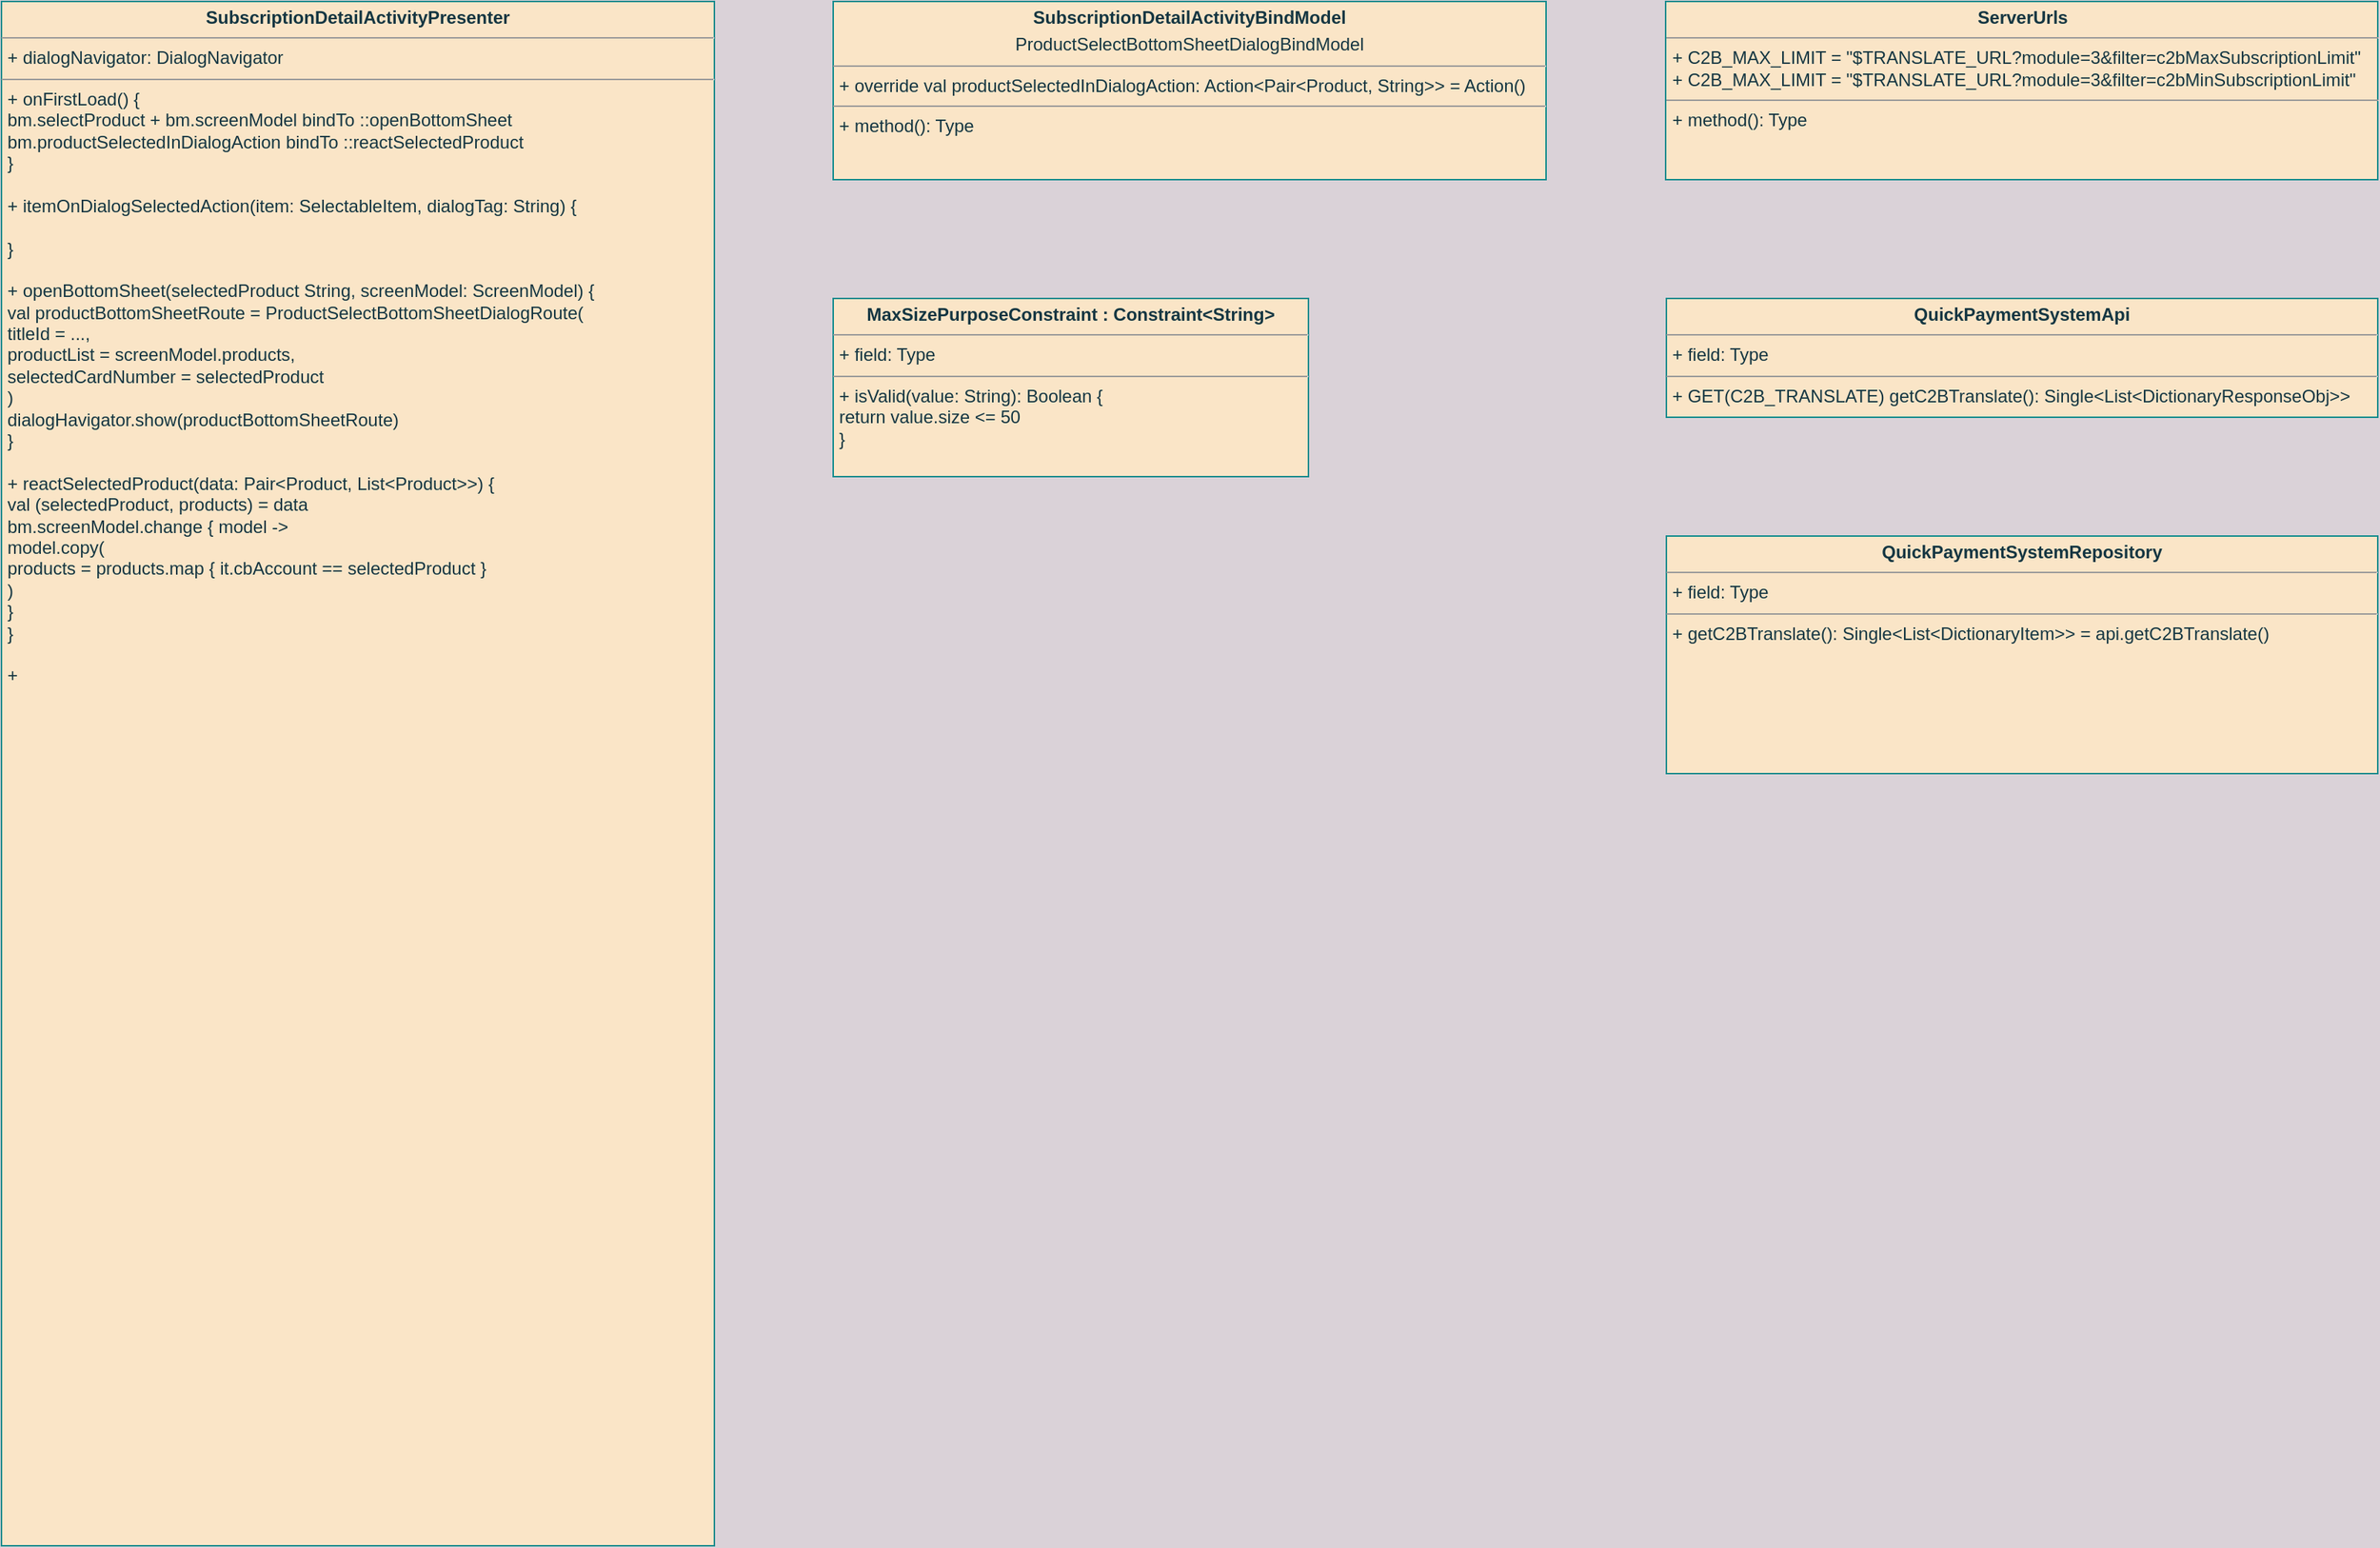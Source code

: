 <mxfile version="20.0.4" type="github">
  <diagram id="dgySgIXKoiI1m48yWmHK" name="Page-1">
    <mxGraphModel dx="996" dy="674" grid="1" gridSize="10" guides="1" tooltips="1" connect="1" arrows="1" fold="1" page="1" pageScale="1" pageWidth="827" pageHeight="1169" background="#DAD2D8" math="0" shadow="0">
      <root>
        <mxCell id="0" />
        <mxCell id="1" parent="0" />
        <mxCell id="GnEPdB5FuV8N0eEhSFUD-5" value="&lt;p style=&quot;margin:0px;margin-top:4px;text-align:center;&quot;&gt;&lt;b&gt;SubscriptionDetailActivityPresenter&lt;/b&gt;&lt;br&gt;&lt;/p&gt;&lt;hr size=&quot;1&quot;&gt;&lt;p style=&quot;margin:0px;margin-left:4px;&quot;&gt;+ dialogNavigator: DialogNavigator&lt;br&gt;&lt;/p&gt;&lt;hr size=&quot;1&quot;&gt;&lt;p style=&quot;margin:0px;margin-left:4px;&quot;&gt;+ onFirstLoad() {&lt;/p&gt;&lt;p style=&quot;margin:0px;margin-left:4px;&quot;&gt;bm.selectProduct + bm.screenModel bindTo ::openBottomSheet&lt;/p&gt;&lt;p style=&quot;margin:0px;margin-left:4px;&quot;&gt;bm.productSelectedInDialogAction bindTo ::reactSelectedProduct&lt;br&gt;&lt;/p&gt;&lt;p style=&quot;margin:0px;margin-left:4px;&quot;&gt;}&lt;br&gt;&lt;/p&gt;&lt;p style=&quot;margin:0px;margin-left:4px;&quot;&gt;&lt;br&gt;&lt;/p&gt;&lt;p style=&quot;margin:0px;margin-left:4px;&quot;&gt;+ itemOnDialogSelectedAction(item: SelectableItem, dialogTag: String) {&lt;/p&gt;&lt;p style=&quot;margin:0px;margin-left:4px;&quot;&gt;&lt;br&gt;&lt;/p&gt;&lt;p style=&quot;margin:0px;margin-left:4px;&quot;&gt;}&lt;/p&gt;&lt;p style=&quot;margin:0px;margin-left:4px;&quot;&gt;&lt;br&gt;&lt;/p&gt;&lt;p style=&quot;margin:0px;margin-left:4px;&quot;&gt;+ openBottomSheet(selectedProduct String, screenModel: ScreenModel) {&lt;/p&gt;&lt;p style=&quot;margin:0px;margin-left:4px;&quot;&gt;val productBottomSheetRoute = ProductSelectBottomSheetDialogRoute(&lt;/p&gt;&lt;p style=&quot;margin:0px;margin-left:4px;&quot;&gt;titleId = ...,&lt;/p&gt;&lt;p style=&quot;margin:0px;margin-left:4px;&quot;&gt;productList = screenModel.products,&lt;/p&gt;&lt;p style=&quot;margin:0px;margin-left:4px;&quot;&gt;selectedCardNumber = selectedProduct&lt;br&gt;&lt;/p&gt;&lt;p style=&quot;margin:0px;margin-left:4px;&quot;&gt;)&lt;br&gt;&lt;/p&gt;&lt;p style=&quot;margin:0px;margin-left:4px;&quot;&gt;dialogHavigator.show(productBottomSheetRoute)&lt;br&gt;&lt;/p&gt;&lt;p style=&quot;margin:0px;margin-left:4px;&quot;&gt;}&lt;/p&gt;&lt;p style=&quot;margin:0px;margin-left:4px;&quot;&gt;&lt;br&gt;&lt;/p&gt;&lt;p style=&quot;margin:0px;margin-left:4px;&quot;&gt;+ reactSelectedProduct(data: Pair&amp;lt;Product, List&amp;lt;Product&amp;gt;&amp;gt;) {&lt;/p&gt;&lt;p style=&quot;margin:0px;margin-left:4px;&quot;&gt;val (selectedProduct, products) = data&lt;br&gt;&lt;/p&gt;&lt;p style=&quot;margin:0px;margin-left:4px;&quot;&gt;bm.screenModel.change { model -&amp;gt;&lt;br&gt;&lt;/p&gt;&lt;p style=&quot;margin:0px;margin-left:4px;&quot;&gt;model.copy(&lt;/p&gt;&lt;p style=&quot;margin:0px;margin-left:4px;&quot;&gt;products = products.map { it.cbAccount == selectedProduct }&lt;br&gt;&lt;/p&gt;&lt;p style=&quot;margin:0px;margin-left:4px;&quot;&gt;)&lt;br&gt;&lt;/p&gt;&lt;p style=&quot;margin:0px;margin-left:4px;&quot;&gt;}&lt;br&gt;&lt;/p&gt;&lt;p style=&quot;margin:0px;margin-left:4px;&quot;&gt;}&lt;/p&gt;&lt;p style=&quot;margin:0px;margin-left:4px;&quot;&gt;&lt;br&gt;&lt;/p&gt;&lt;p style=&quot;margin:0px;margin-left:4px;&quot;&gt;+ &lt;br&gt;&lt;/p&gt;" style="verticalAlign=top;align=left;overflow=fill;fontSize=12;fontFamily=Helvetica;html=1;rounded=0;sketch=0;fontColor=#143642;strokeColor=#0F8B8D;fillColor=#FAE5C7;" parent="1" vertex="1">
          <mxGeometry x="120" y="120" width="480" height="1040" as="geometry" />
        </mxCell>
        <mxCell id="GnEPdB5FuV8N0eEhSFUD-6" value="&lt;p style=&quot;margin:0px;margin-top:4px;text-align:center;&quot;&gt;&lt;b&gt;SubscriptionDetailActivityBindModel&lt;/b&gt;&lt;/p&gt;&lt;p style=&quot;margin:0px;margin-top:4px;text-align:center;&quot;&gt;ProductSelectBottomSheetDialogBindModel&lt;b&gt;&lt;br&gt;&lt;/b&gt;&lt;/p&gt;&lt;hr size=&quot;1&quot;&gt;&lt;p style=&quot;margin:0px;margin-left:4px;&quot;&gt;+ override val productSelectedInDialogAction: Action&amp;lt;Pair&amp;lt;Product, String&amp;gt;&amp;gt; = Action()&lt;/p&gt;&lt;hr size=&quot;1&quot;&gt;&lt;p style=&quot;margin:0px;margin-left:4px;&quot;&gt;+ method(): Type&lt;/p&gt;" style="verticalAlign=top;align=left;overflow=fill;fontSize=12;fontFamily=Helvetica;html=1;rounded=0;sketch=0;fontColor=#143642;strokeColor=#0F8B8D;fillColor=#FAE5C7;" parent="1" vertex="1">
          <mxGeometry x="680" y="120" width="480" height="120" as="geometry" />
        </mxCell>
        <mxCell id="GnEPdB5FuV8N0eEhSFUD-7" value="&lt;p style=&quot;margin:0px;margin-top:4px;text-align:center;&quot;&gt;&lt;b&gt;MaxSizePurposeConstraint : Constraint&amp;lt;String&amp;gt;&lt;br&gt;&lt;/b&gt;&lt;/p&gt;&lt;hr size=&quot;1&quot;&gt;&lt;p style=&quot;margin:0px;margin-left:4px;&quot;&gt;+ field: Type&lt;/p&gt;&lt;hr size=&quot;1&quot;&gt;&lt;p style=&quot;margin:0px;margin-left:4px;&quot;&gt;+ isValid(value: String): Boolean {&lt;/p&gt;&lt;p style=&quot;margin:0px;margin-left:4px;&quot;&gt;return value.size &amp;lt;= 50&lt;br&gt;&lt;/p&gt;&lt;p style=&quot;margin:0px;margin-left:4px;&quot;&gt;}&lt;br&gt;&lt;/p&gt;" style="verticalAlign=top;align=left;overflow=fill;fontSize=12;fontFamily=Helvetica;html=1;rounded=0;sketch=0;fontColor=#143642;strokeColor=#0F8B8D;fillColor=#FAE5C7;" parent="1" vertex="1">
          <mxGeometry x="680" y="320" width="320" height="120" as="geometry" />
        </mxCell>
        <mxCell id="GnEPdB5FuV8N0eEhSFUD-8" value="&lt;p style=&quot;margin:0px;margin-top:4px;text-align:center;&quot;&gt;&lt;b&gt;ServerUrls&lt;/b&gt;&lt;/p&gt;&lt;hr size=&quot;1&quot;&gt;&lt;p style=&quot;margin:0px;margin-left:4px;&quot;&gt;+ C2B_MAX_LIMIT = &quot;$TRANSLATE_URL?module=3&amp;amp;filter=c2bMaxSubscriptionLimit&quot;&lt;/p&gt;&lt;p style=&quot;margin:0px;margin-left:4px;&quot;&gt;+ C2B_MAX_LIMIT = &quot;$TRANSLATE_URL?module=3&amp;amp;filter=c2bMinSubscriptionLimit&quot;&lt;br&gt;&lt;/p&gt;&lt;hr size=&quot;1&quot;&gt;&lt;p style=&quot;margin:0px;margin-left:4px;&quot;&gt;+ method(): Type&lt;/p&gt;" style="verticalAlign=top;align=left;overflow=fill;fontSize=12;fontFamily=Helvetica;html=1;rounded=0;sketch=0;fontColor=#143642;strokeColor=#0F8B8D;fillColor=#FAE5C7;" parent="1" vertex="1">
          <mxGeometry x="1240.5" y="120" width="479.5" height="120" as="geometry" />
        </mxCell>
        <mxCell id="nkkHQVLCM54U9WsjHT4e-2" value="&lt;p style=&quot;margin:0px;margin-top:4px;text-align:center;&quot;&gt;&lt;b&gt;QuickPaymentSystemApi&lt;/b&gt;&lt;/p&gt;&lt;hr size=&quot;1&quot;&gt;&lt;p style=&quot;margin:0px;margin-left:4px;&quot;&gt;+ field: Type&lt;/p&gt;&lt;hr size=&quot;1&quot;&gt;&lt;p style=&quot;margin:0px;margin-left:4px;&quot;&gt;+ GET(C2B_TRANSLATE) getC2BTranslate(): Single&amp;lt;List&amp;lt;DictionaryResponseObj&amp;gt;&amp;gt;&lt;br&gt;&lt;/p&gt;" style="verticalAlign=top;align=left;overflow=fill;fontSize=12;fontFamily=Helvetica;html=1;rounded=0;sketch=0;fontColor=#143642;strokeColor=#0F8B8D;fillColor=#FAE5C7;" vertex="1" parent="1">
          <mxGeometry x="1241" y="320" width="479" height="80" as="geometry" />
        </mxCell>
        <mxCell id="nkkHQVLCM54U9WsjHT4e-3" value="&lt;p style=&quot;margin:0px;margin-top:4px;text-align:center;&quot;&gt;&lt;b&gt;QuickPaymentSystemRepository&lt;/b&gt;&lt;/p&gt;&lt;hr size=&quot;1&quot;&gt;&lt;p style=&quot;margin:0px;margin-left:4px;&quot;&gt;+ field: Type&lt;/p&gt;&lt;hr size=&quot;1&quot;&gt;&lt;p style=&quot;margin:0px;margin-left:4px;&quot;&gt;+ getC2BTranslate(): Single&amp;lt;List&amp;lt;DictionaryItem&amp;gt;&amp;gt; = api.getC2BTranslate()&lt;br&gt;&lt;/p&gt;" style="verticalAlign=top;align=left;overflow=fill;fontSize=12;fontFamily=Helvetica;html=1;rounded=0;sketch=0;fontColor=#143642;strokeColor=#0F8B8D;fillColor=#FAE5C7;" vertex="1" parent="1">
          <mxGeometry x="1241" y="480" width="479" height="160" as="geometry" />
        </mxCell>
      </root>
    </mxGraphModel>
  </diagram>
</mxfile>
